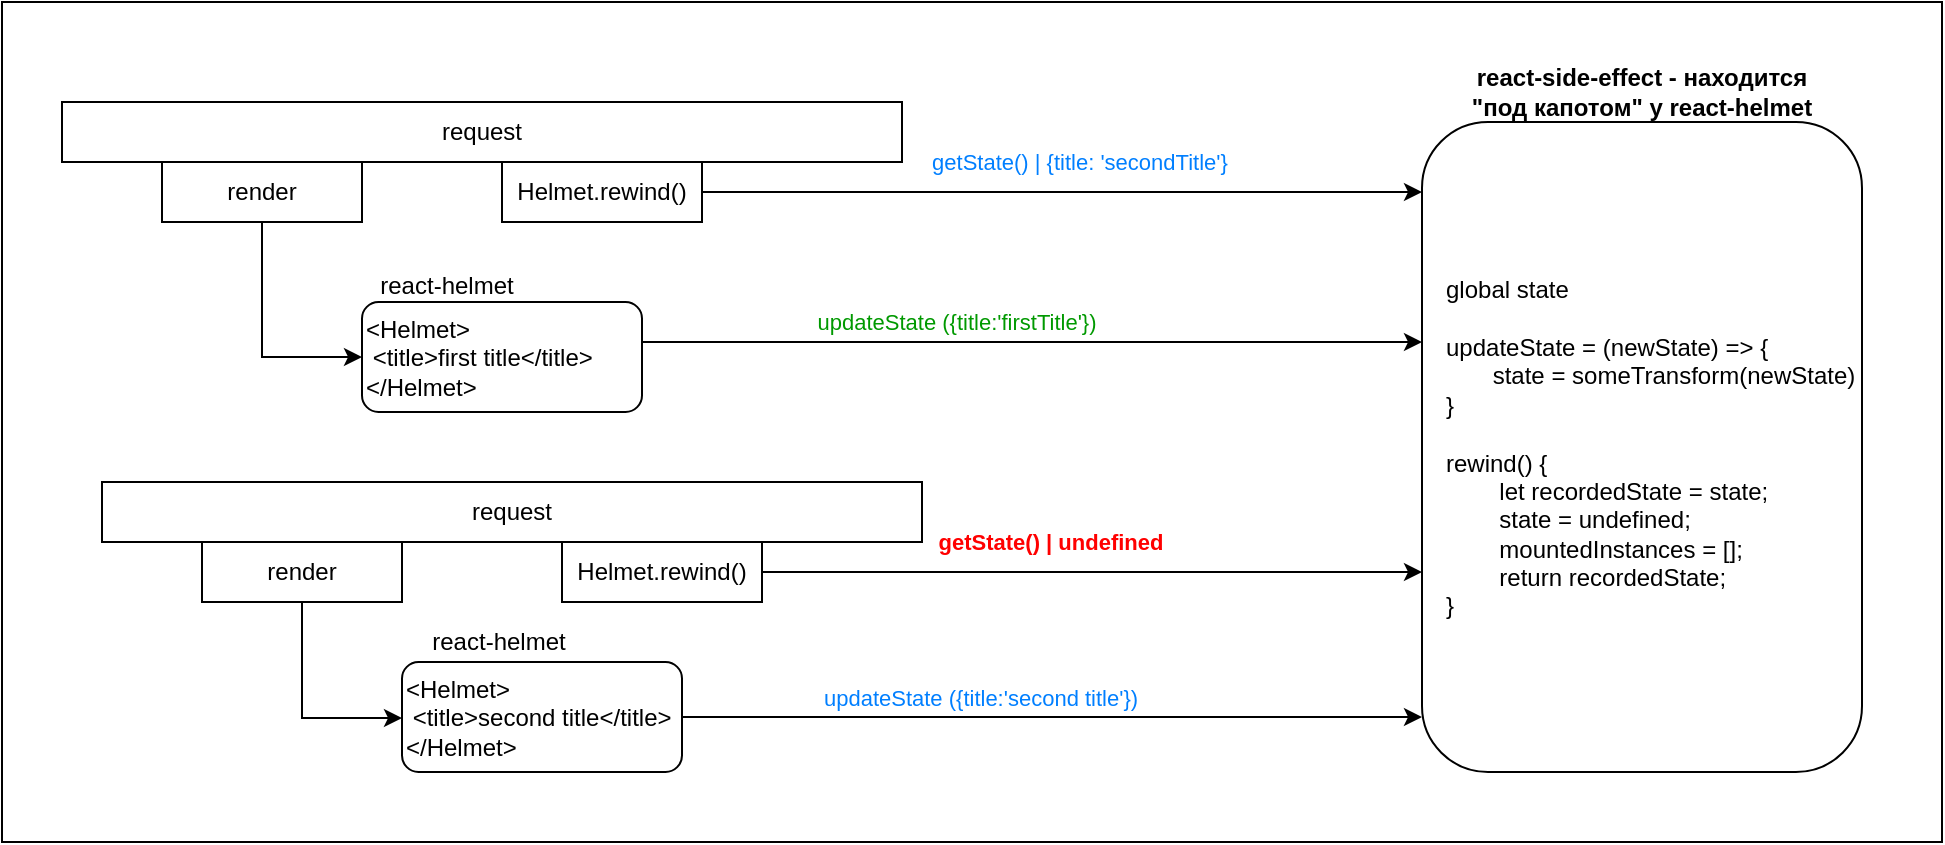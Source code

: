 <mxfile version="21.3.3" type="github">
  <diagram name="Страница 1" id="Ew1Pr4SCQpXPiZqC4ZMP">
    <mxGraphModel dx="3347" dy="1940" grid="1" gridSize="10" guides="1" tooltips="1" connect="1" arrows="1" fold="1" page="1" pageScale="1" pageWidth="827" pageHeight="1169" math="0" shadow="0">
      <root>
        <mxCell id="0" />
        <mxCell id="1" parent="0" />
        <mxCell id="iTnwpzUNCe6jhxNct0-f-1" value="" style="whiteSpace=wrap;html=1;" vertex="1" parent="1">
          <mxGeometry x="40" y="40" width="970" height="420" as="geometry" />
        </mxCell>
        <mxCell id="iTnwpzUNCe6jhxNct0-f-2" value="request" style="rounded=0;whiteSpace=wrap;html=1;" vertex="1" parent="1">
          <mxGeometry x="70" y="90" width="420" height="30" as="geometry" />
        </mxCell>
        <mxCell id="iTnwpzUNCe6jhxNct0-f-18" style="edgeStyle=orthogonalEdgeStyle;rounded=0;orthogonalLoop=1;jettySize=auto;html=1;" edge="1" parent="1" source="iTnwpzUNCe6jhxNct0-f-3" target="iTnwpzUNCe6jhxNct0-f-15">
          <mxGeometry relative="1" as="geometry">
            <Array as="points">
              <mxPoint x="170" y="180" />
              <mxPoint x="170" y="180" />
            </Array>
          </mxGeometry>
        </mxCell>
        <mxCell id="iTnwpzUNCe6jhxNct0-f-3" value="render" style="rounded=0;whiteSpace=wrap;html=1;" vertex="1" parent="1">
          <mxGeometry x="120" y="120" width="100" height="30" as="geometry" />
        </mxCell>
        <mxCell id="iTnwpzUNCe6jhxNct0-f-22" style="edgeStyle=orthogonalEdgeStyle;rounded=0;orthogonalLoop=1;jettySize=auto;html=1;" edge="1" parent="1" source="iTnwpzUNCe6jhxNct0-f-4" target="iTnwpzUNCe6jhxNct0-f-11">
          <mxGeometry relative="1" as="geometry">
            <Array as="points">
              <mxPoint x="660" y="135" />
              <mxPoint x="660" y="135" />
            </Array>
          </mxGeometry>
        </mxCell>
        <mxCell id="iTnwpzUNCe6jhxNct0-f-23" value="getState() | {title: &#39;secondTitle&#39;}&amp;nbsp;" style="edgeLabel;html=1;align=center;verticalAlign=middle;resizable=0;points=[];fontColor=#007FFF;" vertex="1" connectable="0" parent="iTnwpzUNCe6jhxNct0-f-22">
          <mxGeometry x="-0.099" relative="1" as="geometry">
            <mxPoint x="28" y="-15" as="offset" />
          </mxGeometry>
        </mxCell>
        <mxCell id="iTnwpzUNCe6jhxNct0-f-4" value="Helmet.rewind()" style="rounded=0;whiteSpace=wrap;html=1;" vertex="1" parent="1">
          <mxGeometry x="290" y="120" width="100" height="30" as="geometry" />
        </mxCell>
        <mxCell id="iTnwpzUNCe6jhxNct0-f-5" value="request" style="rounded=0;whiteSpace=wrap;html=1;" vertex="1" parent="1">
          <mxGeometry x="90" y="280" width="410" height="30" as="geometry" />
        </mxCell>
        <mxCell id="iTnwpzUNCe6jhxNct0-f-25" style="edgeStyle=orthogonalEdgeStyle;rounded=0;orthogonalLoop=1;jettySize=auto;html=1;" edge="1" parent="1" source="iTnwpzUNCe6jhxNct0-f-6" target="iTnwpzUNCe6jhxNct0-f-21">
          <mxGeometry relative="1" as="geometry">
            <Array as="points">
              <mxPoint x="190" y="398" />
            </Array>
          </mxGeometry>
        </mxCell>
        <mxCell id="iTnwpzUNCe6jhxNct0-f-6" value="render" style="rounded=0;whiteSpace=wrap;html=1;" vertex="1" parent="1">
          <mxGeometry x="140" y="310" width="100" height="30" as="geometry" />
        </mxCell>
        <mxCell id="iTnwpzUNCe6jhxNct0-f-24" style="edgeStyle=orthogonalEdgeStyle;rounded=0;orthogonalLoop=1;jettySize=auto;html=1;" edge="1" parent="1" source="iTnwpzUNCe6jhxNct0-f-7" target="iTnwpzUNCe6jhxNct0-f-11">
          <mxGeometry relative="1" as="geometry">
            <Array as="points">
              <mxPoint x="810" y="325" />
              <mxPoint x="810" y="325" />
            </Array>
          </mxGeometry>
        </mxCell>
        <mxCell id="iTnwpzUNCe6jhxNct0-f-27" value="getState() | undefined" style="edgeLabel;html=1;align=center;verticalAlign=middle;resizable=0;points=[];fontColor=#FF0000;fontStyle=1" vertex="1" connectable="0" parent="iTnwpzUNCe6jhxNct0-f-24">
          <mxGeometry x="-0.128" relative="1" as="geometry">
            <mxPoint y="-15" as="offset" />
          </mxGeometry>
        </mxCell>
        <mxCell id="iTnwpzUNCe6jhxNct0-f-7" value="Helmet.rewind()" style="rounded=0;whiteSpace=wrap;html=1;" vertex="1" parent="1">
          <mxGeometry x="320" y="310" width="100" height="30" as="geometry" />
        </mxCell>
        <mxCell id="iTnwpzUNCe6jhxNct0-f-10" value="react-helmet" style="text;html=1;strokeColor=none;fillColor=none;align=center;verticalAlign=middle;whiteSpace=wrap;rounded=0;" vertex="1" parent="1">
          <mxGeometry x="205" y="167" width="115" height="30" as="geometry" />
        </mxCell>
        <mxCell id="iTnwpzUNCe6jhxNct0-f-11" value="global state&lt;br&gt;&lt;br&gt;updateState = (newState) =&amp;gt; {&lt;br&gt;&amp;nbsp; &amp;nbsp; &amp;nbsp; &amp;nbsp;state = someTransform(newState)&lt;br&gt;}&lt;br&gt;&lt;br&gt;rewind() {&lt;br&gt;&lt;div&gt;&amp;nbsp; &amp;nbsp; &amp;nbsp; &amp;nbsp; let recordedState = state;&lt;/div&gt;&lt;div&gt;&amp;nbsp; &amp;nbsp; &amp;nbsp; &amp;nbsp; state = undefined;&lt;/div&gt;&lt;div&gt;&amp;nbsp; &amp;nbsp; &amp;nbsp; &amp;nbsp; mountedInstances = [];&lt;/div&gt;&lt;div&gt;&amp;nbsp; &amp;nbsp; &amp;nbsp; &amp;nbsp; return recordedState;&lt;/div&gt;}" style="rounded=1;whiteSpace=wrap;html=1;align=left;verticalAlign=middle;spacingLeft=10;" vertex="1" parent="1">
          <mxGeometry x="750" y="100" width="220" height="325" as="geometry" />
        </mxCell>
        <mxCell id="iTnwpzUNCe6jhxNct0-f-12" value="react-side-effect - находится &quot;под капотом&quot; у react-helmet" style="text;html=1;strokeColor=none;fillColor=none;align=center;verticalAlign=middle;whiteSpace=wrap;rounded=0;fontStyle=1" vertex="1" parent="1">
          <mxGeometry x="765" y="70" width="190" height="30" as="geometry" />
        </mxCell>
        <mxCell id="iTnwpzUNCe6jhxNct0-f-16" style="edgeStyle=orthogonalEdgeStyle;rounded=0;orthogonalLoop=1;jettySize=auto;html=1;" edge="1" parent="1" source="iTnwpzUNCe6jhxNct0-f-15" target="iTnwpzUNCe6jhxNct0-f-11">
          <mxGeometry relative="1" as="geometry">
            <Array as="points">
              <mxPoint x="590" y="210" />
              <mxPoint x="590" y="210" />
            </Array>
          </mxGeometry>
        </mxCell>
        <mxCell id="iTnwpzUNCe6jhxNct0-f-17" value="updateState ({title:&#39;firstTitle&#39;})" style="edgeLabel;html=1;align=center;verticalAlign=middle;resizable=0;points=[];fontColor=#009900;" vertex="1" connectable="0" parent="iTnwpzUNCe6jhxNct0-f-16">
          <mxGeometry x="-0.195" y="3" relative="1" as="geometry">
            <mxPoint y="-7" as="offset" />
          </mxGeometry>
        </mxCell>
        <mxCell id="iTnwpzUNCe6jhxNct0-f-15" value="&amp;lt;Helmet&amp;gt;&lt;br style=&quot;border-color: var(--border-color);&quot;&gt;&lt;span style=&quot;&quot;&gt;&amp;nbsp;&amp;lt;title&amp;gt;first title&amp;lt;/title&amp;gt;&lt;/span&gt;&lt;br style=&quot;border-color: var(--border-color);&quot;&gt;&lt;span style=&quot;&quot;&gt;&amp;lt;/Helmet&amp;gt;&lt;/span&gt;" style="rounded=1;whiteSpace=wrap;html=1;align=left;" vertex="1" parent="1">
          <mxGeometry x="220" y="190" width="140" height="55" as="geometry" />
        </mxCell>
        <mxCell id="iTnwpzUNCe6jhxNct0-f-19" style="edgeStyle=orthogonalEdgeStyle;rounded=0;orthogonalLoop=1;jettySize=auto;html=1;" edge="1" parent="1" source="iTnwpzUNCe6jhxNct0-f-21" target="iTnwpzUNCe6jhxNct0-f-11">
          <mxGeometry relative="1" as="geometry">
            <mxPoint x="940" y="380" as="targetPoint" />
            <Array as="points">
              <mxPoint x="790" y="388" />
              <mxPoint x="790" y="388" />
            </Array>
          </mxGeometry>
        </mxCell>
        <mxCell id="iTnwpzUNCe6jhxNct0-f-20" value="updateState ({title:&#39;second title&#39;})" style="edgeLabel;html=1;align=center;verticalAlign=middle;resizable=0;points=[];fontColor=#007FFF;" vertex="1" connectable="0" parent="iTnwpzUNCe6jhxNct0-f-19">
          <mxGeometry x="-0.195" y="3" relative="1" as="geometry">
            <mxPoint y="-7" as="offset" />
          </mxGeometry>
        </mxCell>
        <mxCell id="iTnwpzUNCe6jhxNct0-f-21" value="&amp;lt;Helmet&amp;gt;&lt;br style=&quot;border-color: var(--border-color);&quot;&gt;&lt;span style=&quot;&quot;&gt;&amp;nbsp;&amp;lt;title&amp;gt;second title&amp;lt;/title&amp;gt;&lt;/span&gt;&lt;br style=&quot;border-color: var(--border-color);&quot;&gt;&lt;span style=&quot;&quot;&gt;&amp;lt;/Helmet&amp;gt;&lt;/span&gt;" style="rounded=1;whiteSpace=wrap;html=1;align=left;" vertex="1" parent="1">
          <mxGeometry x="240" y="370" width="140" height="55" as="geometry" />
        </mxCell>
        <mxCell id="iTnwpzUNCe6jhxNct0-f-26" value="react-helmet" style="text;html=1;strokeColor=none;fillColor=none;align=center;verticalAlign=middle;whiteSpace=wrap;rounded=0;" vertex="1" parent="1">
          <mxGeometry x="230.5" y="345" width="115" height="30" as="geometry" />
        </mxCell>
      </root>
    </mxGraphModel>
  </diagram>
</mxfile>
